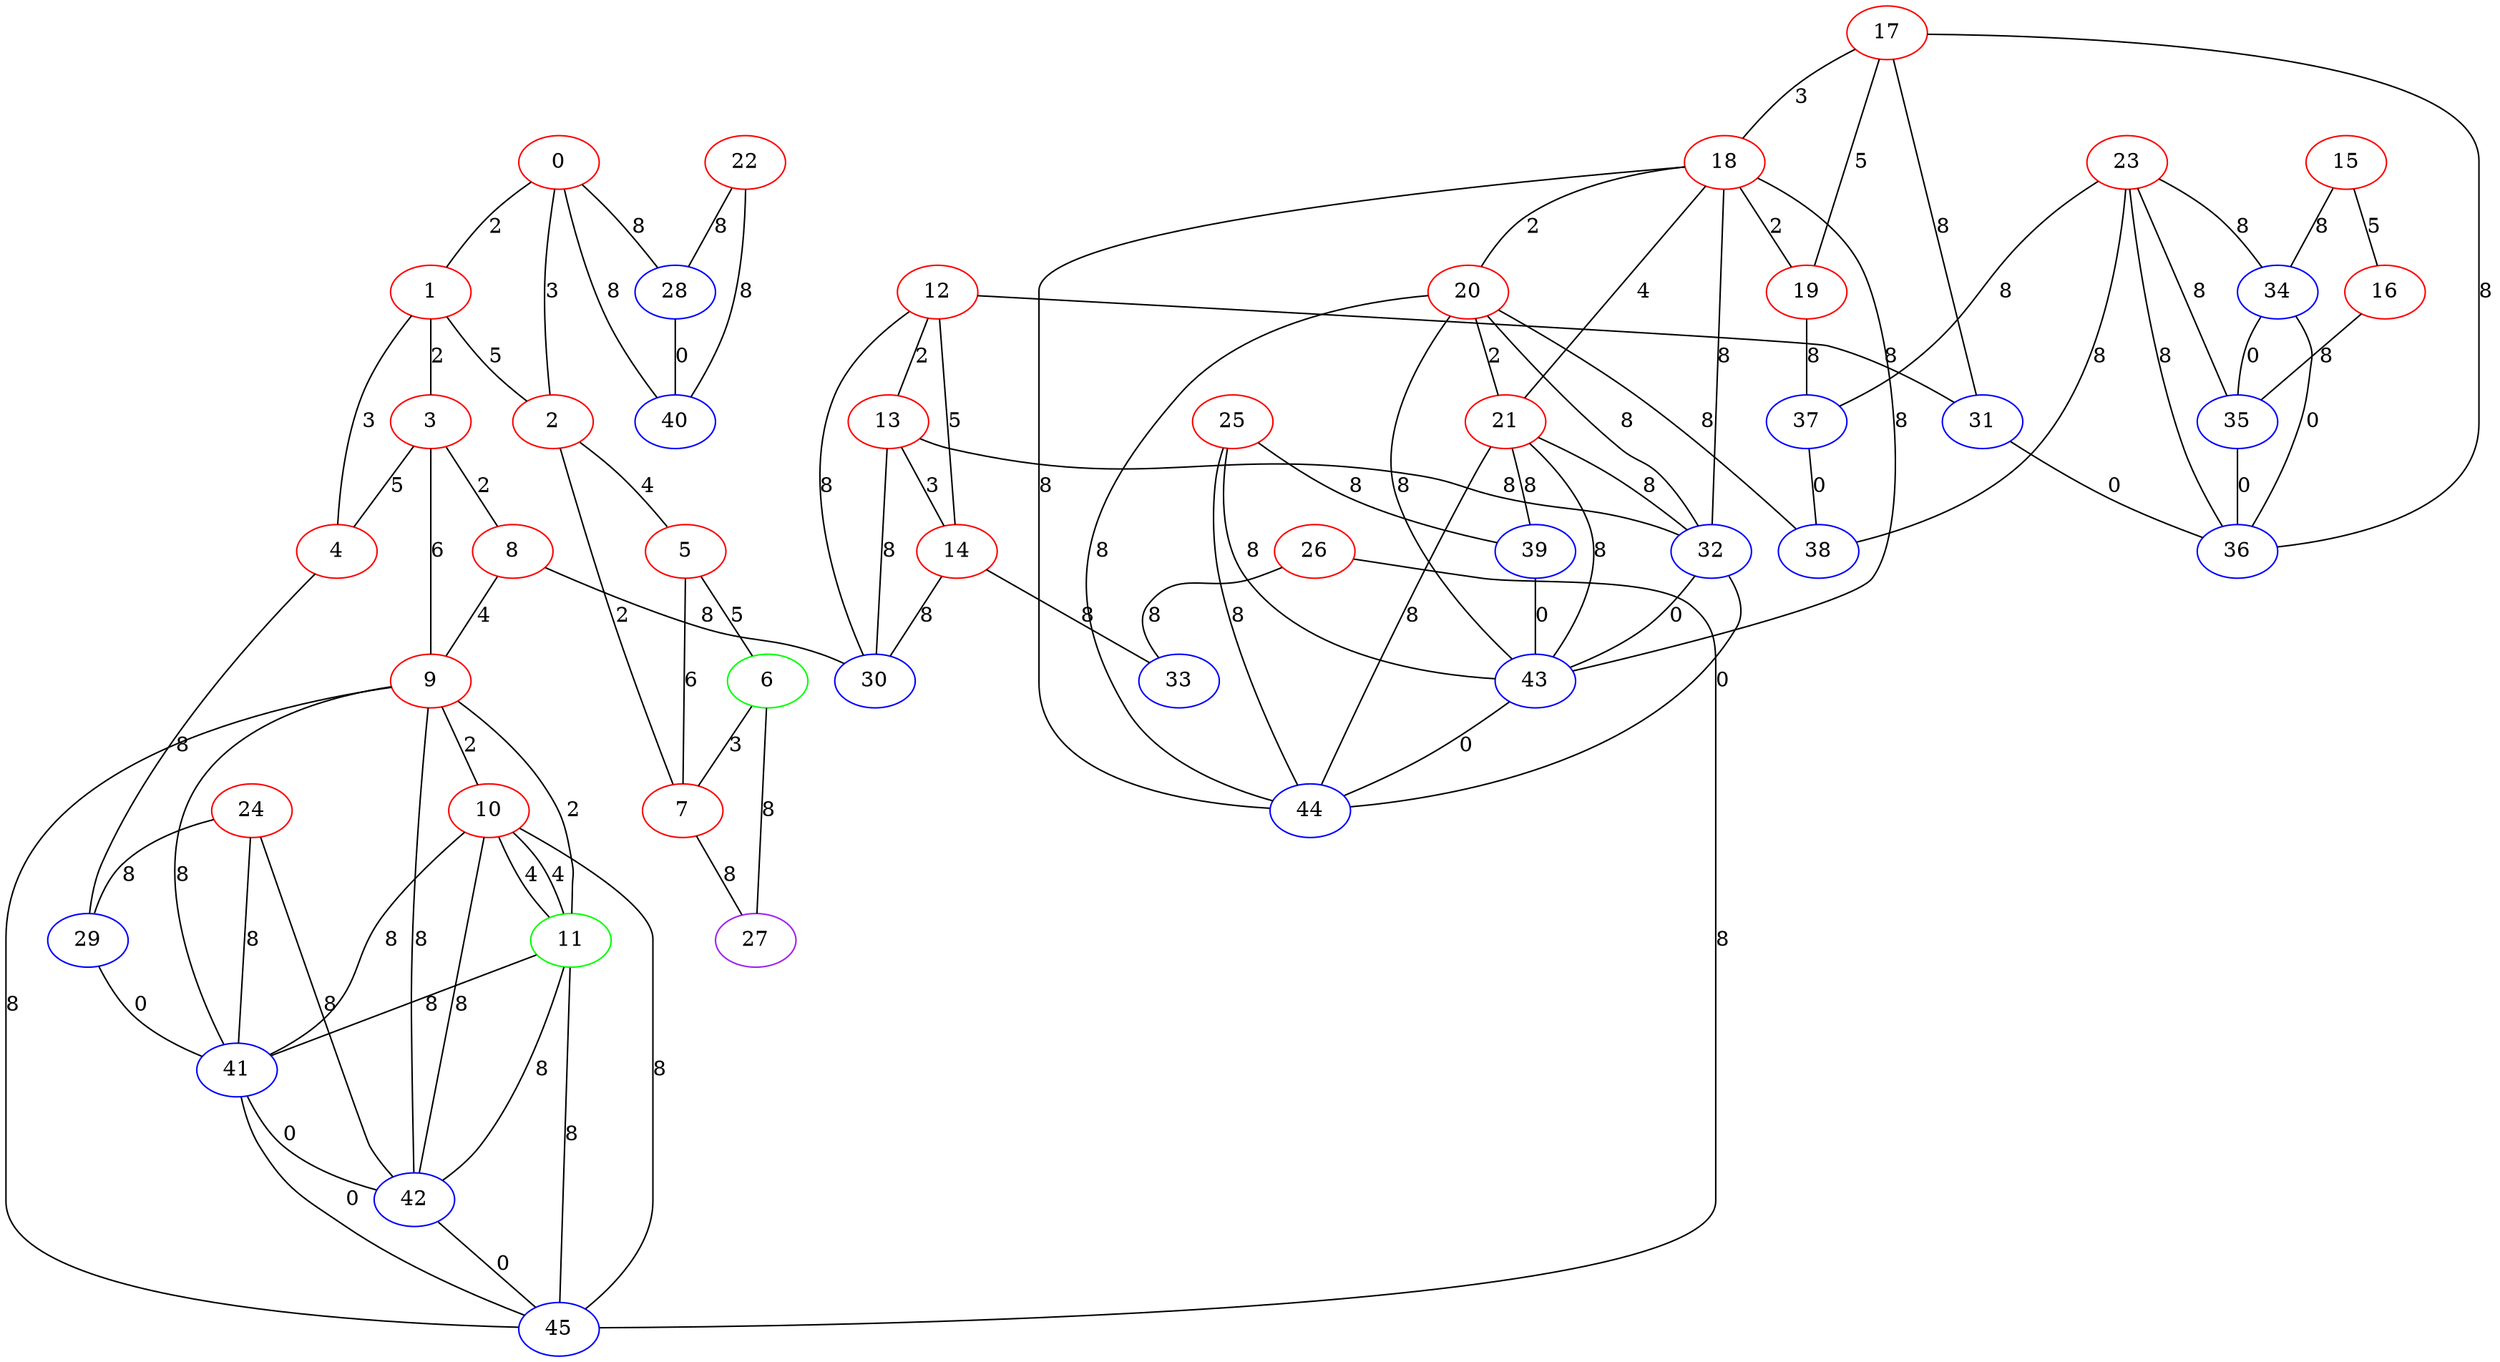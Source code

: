 graph "" {
0 [color=red, weight=1];
1 [color=red, weight=1];
2 [color=red, weight=1];
3 [color=red, weight=1];
4 [color=red, weight=1];
5 [color=red, weight=1];
6 [color=green, weight=2];
7 [color=red, weight=1];
8 [color=red, weight=1];
9 [color=red, weight=1];
10 [color=red, weight=1];
11 [color=green, weight=2];
12 [color=red, weight=1];
13 [color=red, weight=1];
14 [color=red, weight=1];
15 [color=red, weight=1];
16 [color=red, weight=1];
17 [color=red, weight=1];
18 [color=red, weight=1];
19 [color=red, weight=1];
20 [color=red, weight=1];
21 [color=red, weight=1];
22 [color=red, weight=1];
23 [color=red, weight=1];
24 [color=red, weight=1];
25 [color=red, weight=1];
26 [color=red, weight=1];
27 [color=purple, weight=4];
28 [color=blue, weight=3];
29 [color=blue, weight=3];
30 [color=blue, weight=3];
31 [color=blue, weight=3];
32 [color=blue, weight=3];
33 [color=blue, weight=3];
34 [color=blue, weight=3];
35 [color=blue, weight=3];
36 [color=blue, weight=3];
37 [color=blue, weight=3];
38 [color=blue, weight=3];
39 [color=blue, weight=3];
40 [color=blue, weight=3];
41 [color=blue, weight=3];
42 [color=blue, weight=3];
43 [color=blue, weight=3];
44 [color=blue, weight=3];
45 [color=blue, weight=3];
0 -- 40  [key=0, label=8];
0 -- 1  [key=0, label=2];
0 -- 2  [key=0, label=3];
0 -- 28  [key=0, label=8];
1 -- 2  [key=0, label=5];
1 -- 3  [key=0, label=2];
1 -- 4  [key=0, label=3];
2 -- 5  [key=0, label=4];
2 -- 7  [key=0, label=2];
3 -- 8  [key=0, label=2];
3 -- 4  [key=0, label=5];
3 -- 9  [key=0, label=6];
4 -- 29  [key=0, label=8];
5 -- 6  [key=0, label=5];
5 -- 7  [key=0, label=6];
6 -- 27  [key=0, label=8];
6 -- 7  [key=0, label=3];
7 -- 27  [key=0, label=8];
8 -- 9  [key=0, label=4];
8 -- 30  [key=0, label=8];
9 -- 41  [key=0, label=8];
9 -- 10  [key=0, label=2];
9 -- 11  [key=0, label=2];
9 -- 45  [key=0, label=8];
9 -- 42  [key=0, label=8];
10 -- 42  [key=0, label=8];
10 -- 11  [key=0, label=4];
10 -- 11  [key=1, label=4];
10 -- 45  [key=0, label=8];
10 -- 41  [key=0, label=8];
11 -- 45  [key=0, label=8];
11 -- 42  [key=0, label=8];
11 -- 41  [key=0, label=8];
12 -- 30  [key=0, label=8];
12 -- 13  [key=0, label=2];
12 -- 14  [key=0, label=5];
12 -- 31  [key=0, label=8];
13 -- 32  [key=0, label=8];
13 -- 30  [key=0, label=8];
13 -- 14  [key=0, label=3];
14 -- 33  [key=0, label=8];
14 -- 30  [key=0, label=8];
15 -- 16  [key=0, label=5];
15 -- 34  [key=0, label=8];
16 -- 35  [key=0, label=8];
17 -- 18  [key=0, label=3];
17 -- 19  [key=0, label=5];
17 -- 36  [key=0, label=8];
17 -- 31  [key=0, label=8];
18 -- 32  [key=0, label=8];
18 -- 43  [key=0, label=8];
18 -- 44  [key=0, label=8];
18 -- 19  [key=0, label=2];
18 -- 20  [key=0, label=2];
18 -- 21  [key=0, label=4];
19 -- 37  [key=0, label=8];
20 -- 32  [key=0, label=8];
20 -- 38  [key=0, label=8];
20 -- 43  [key=0, label=8];
20 -- 44  [key=0, label=8];
20 -- 21  [key=0, label=2];
21 -- 32  [key=0, label=8];
21 -- 39  [key=0, label=8];
21 -- 43  [key=0, label=8];
21 -- 44  [key=0, label=8];
22 -- 40  [key=0, label=8];
22 -- 28  [key=0, label=8];
23 -- 34  [key=0, label=8];
23 -- 35  [key=0, label=8];
23 -- 36  [key=0, label=8];
23 -- 37  [key=0, label=8];
23 -- 38  [key=0, label=8];
24 -- 41  [key=0, label=8];
24 -- 42  [key=0, label=8];
24 -- 29  [key=0, label=8];
25 -- 43  [key=0, label=8];
25 -- 44  [key=0, label=8];
25 -- 39  [key=0, label=8];
26 -- 33  [key=0, label=8];
26 -- 45  [key=0, label=8];
28 -- 40  [key=0, label=0];
29 -- 41  [key=0, label=0];
31 -- 36  [key=0, label=0];
32 -- 43  [key=0, label=0];
32 -- 44  [key=0, label=0];
34 -- 35  [key=0, label=0];
34 -- 36  [key=0, label=0];
35 -- 36  [key=0, label=0];
37 -- 38  [key=0, label=0];
39 -- 43  [key=0, label=0];
41 -- 42  [key=0, label=0];
41 -- 45  [key=0, label=0];
42 -- 45  [key=0, label=0];
43 -- 44  [key=0, label=0];
}
